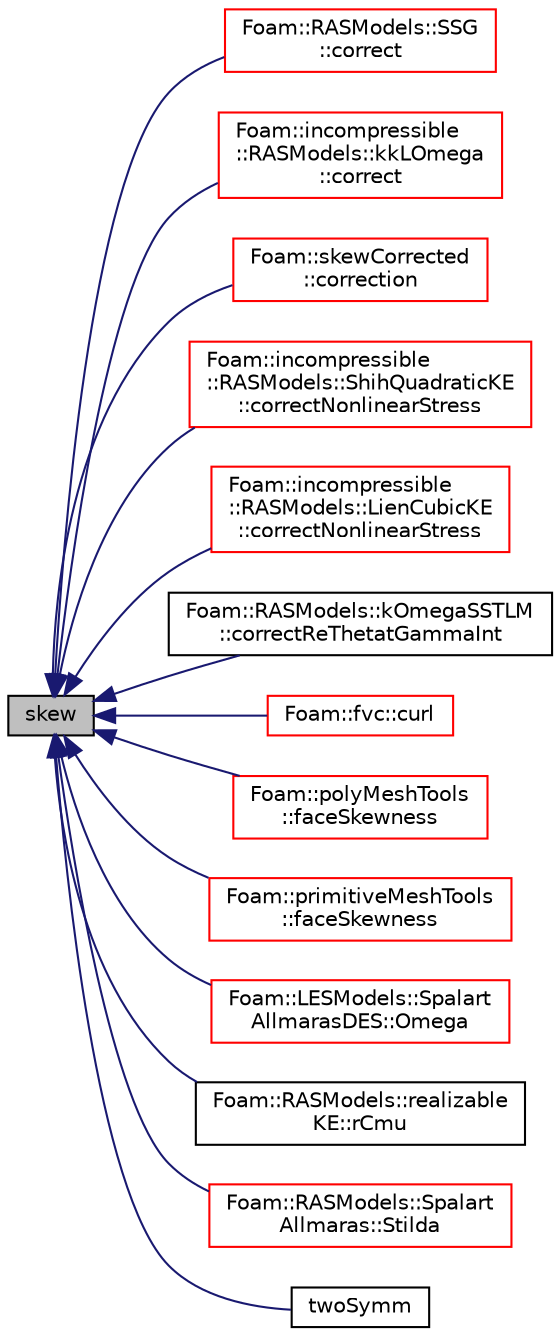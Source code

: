 digraph "skew"
{
  bgcolor="transparent";
  edge [fontname="Helvetica",fontsize="10",labelfontname="Helvetica",labelfontsize="10"];
  node [fontname="Helvetica",fontsize="10",shape=record];
  rankdir="LR";
  Node44884 [label="skew",height=0.2,width=0.4,color="black", fillcolor="grey75", style="filled", fontcolor="black"];
  Node44884 -> Node44885 [dir="back",color="midnightblue",fontsize="10",style="solid",fontname="Helvetica"];
  Node44885 [label="Foam::RASModels::SSG\l::correct",height=0.2,width=0.4,color="red",URL="$a32377.html#a3ae44b28050c3aa494c1d8e18cf618c1",tooltip="Solve the turbulence equations and correct eddy-Viscosity and. "];
  Node44884 -> Node44887 [dir="back",color="midnightblue",fontsize="10",style="solid",fontname="Helvetica"];
  Node44887 [label="Foam::incompressible\l::RASModels::kkLOmega\l::correct",height=0.2,width=0.4,color="red",URL="$a32057.html#a3ae44b28050c3aa494c1d8e18cf618c1",tooltip="Solve the turbulence equations and correct the turbulence viscosity. "];
  Node44884 -> Node44889 [dir="back",color="midnightblue",fontsize="10",style="solid",fontname="Helvetica"];
  Node44889 [label="Foam::skewCorrected\l::correction",height=0.2,width=0.4,color="red",URL="$a24085.html#acc9188c066344eea3cfd4b7f114eef3e",tooltip="Return the explicit correction to the face-interpolate. "];
  Node44884 -> Node44892 [dir="back",color="midnightblue",fontsize="10",style="solid",fontname="Helvetica"];
  Node44892 [label="Foam::incompressible\l::RASModels::ShihQuadraticKE\l::correctNonlinearStress",height=0.2,width=0.4,color="red",URL="$a32077.html#aaeceed08f8e5aa404ea620bbed333cf2"];
  Node44884 -> Node44896 [dir="back",color="midnightblue",fontsize="10",style="solid",fontname="Helvetica"];
  Node44896 [label="Foam::incompressible\l::RASModels::LienCubicKE\l::correctNonlinearStress",height=0.2,width=0.4,color="red",URL="$a32065.html#aaeceed08f8e5aa404ea620bbed333cf2"];
  Node44884 -> Node44900 [dir="back",color="midnightblue",fontsize="10",style="solid",fontname="Helvetica"];
  Node44900 [label="Foam::RASModels::kOmegaSSTLM\l::correctReThetatGammaInt",height=0.2,width=0.4,color="black",URL="$a32345.html#a5ed23487ae367b4b7cc373392b3d0455",tooltip="Solve the turbulence equations and correct the turbulence viscosity. "];
  Node44884 -> Node44901 [dir="back",color="midnightblue",fontsize="10",style="solid",fontname="Helvetica"];
  Node44901 [label="Foam::fvc::curl",height=0.2,width=0.4,color="red",URL="$a21861.html#a1b6f4cf0c3bce34f80a2a7bcc28f43e9"];
  Node44884 -> Node44905 [dir="back",color="midnightblue",fontsize="10",style="solid",fontname="Helvetica"];
  Node44905 [label="Foam::polyMeshTools\l::faceSkewness",height=0.2,width=0.4,color="red",URL="$a28569.html#a18dd96d4299c9cd56aa762e236a9af0d",tooltip="Generate skewness field. "];
  Node44884 -> Node44907 [dir="back",color="midnightblue",fontsize="10",style="solid",fontname="Helvetica"];
  Node44907 [label="Foam::primitiveMeshTools\l::faceSkewness",height=0.2,width=0.4,color="red",URL="$a28689.html#a3c5a5ea5f6eecbaf692582855583eff9",tooltip="Generate skewness field. "];
  Node44884 -> Node44938 [dir="back",color="midnightblue",fontsize="10",style="solid",fontname="Helvetica"];
  Node44938 [label="Foam::LESModels::Spalart\lAllmarasDES::Omega",height=0.2,width=0.4,color="red",URL="$a32289.html#a54105c84751abbfd073613fe1cacbc46"];
  Node44884 -> Node44943 [dir="back",color="midnightblue",fontsize="10",style="solid",fontname="Helvetica"];
  Node44943 [label="Foam::RASModels::realizable\lKE::rCmu",height=0.2,width=0.4,color="black",URL="$a32365.html#a1068a692df4f337ad061061d4c6b380d"];
  Node44884 -> Node44944 [dir="back",color="midnightblue",fontsize="10",style="solid",fontname="Helvetica"];
  Node44944 [label="Foam::RASModels::Spalart\lAllmaras::Stilda",height=0.2,width=0.4,color="red",URL="$a32373.html#a701cc6e9458859b5c35e4b2b52fe1e3e"];
  Node44884 -> Node44948 [dir="back",color="midnightblue",fontsize="10",style="solid",fontname="Helvetica"];
  Node44948 [label="twoSymm",height=0.2,width=0.4,color="black",URL="$a21851.html#ac7483397da201c02dab8453759603a4c"];
}
